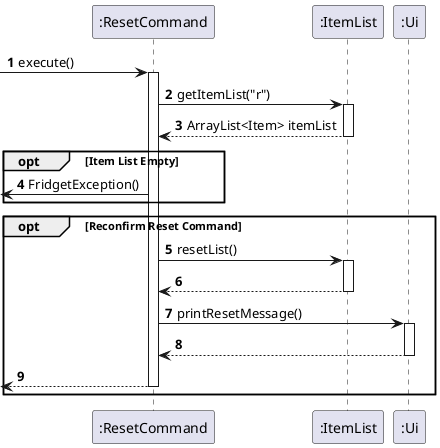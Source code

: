 @startuml
'https://plantuml.com/sequence-diagram

autonumber

-> ":ResetCommand": execute()
activate ":ResetCommand"

":ResetCommand" -> ":ItemList": getItemList("r")
activate ":ItemList"
":ResetCommand" <-- ":ItemList": ArrayList<Item> itemList
deactivate ":ItemList"

opt Item List Empty
<- ":ResetCommand": FridgetException()
end

opt Reconfirm Reset Command

    ":ResetCommand" -> ":ItemList": resetList()
    activate ":ItemList"
    ":ResetCommand" <-- ":ItemList":
    deactivate ":ItemList"

    ":ResetCommand" -> ":Ui": printResetMessage()
    activate ":Ui"
    ":ResetCommand" <-- ":Ui"
    deactivate ":Ui"

    <-- ":ResetCommand"
    deactivate ":ResetCommand"
end

@enduml